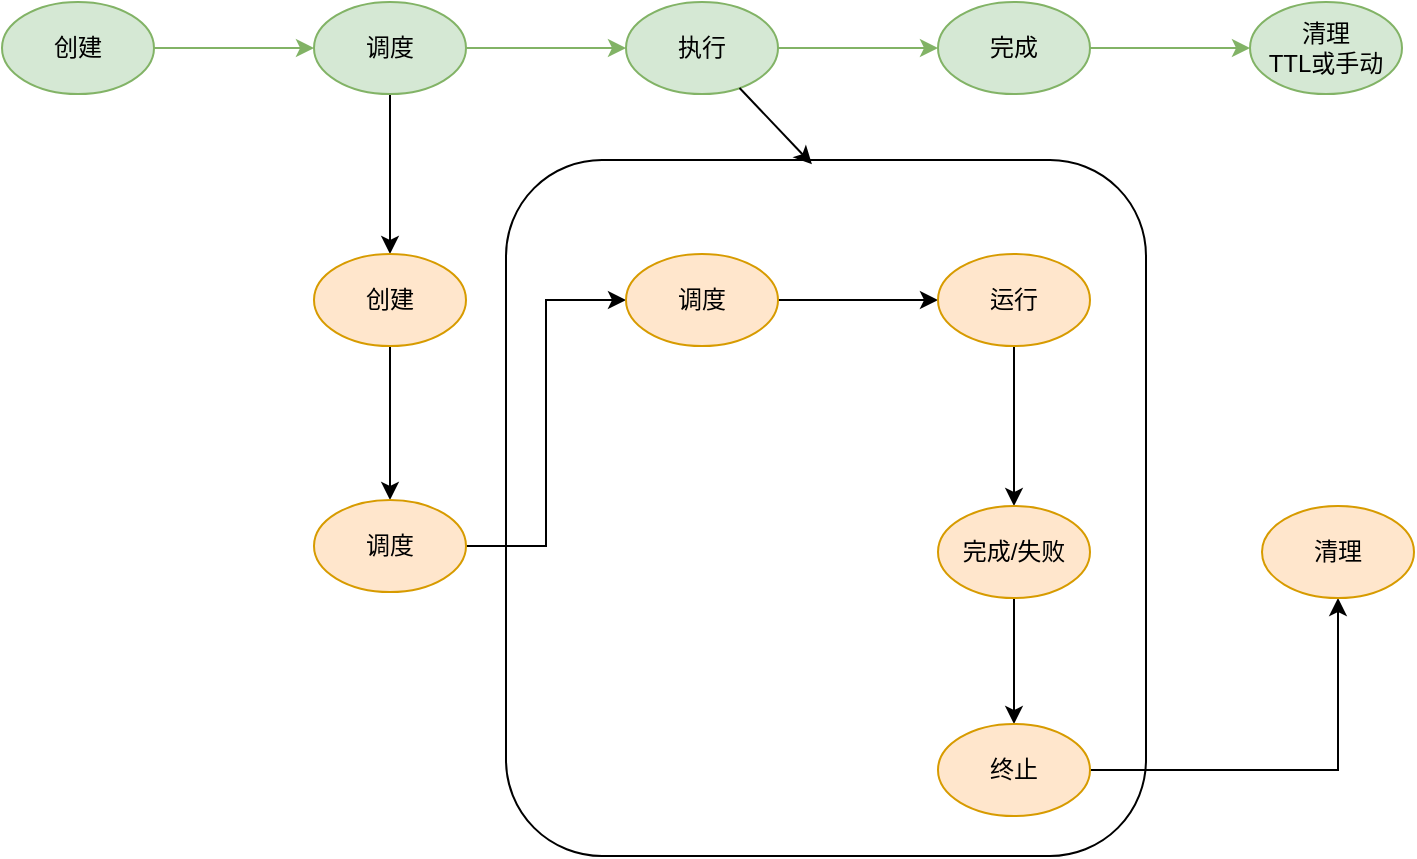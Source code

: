 <mxfile version="24.7.17">
  <diagram name="第 1 页" id="yAxncrbOnhOfg_JR_jwk">
    <mxGraphModel dx="2010" dy="1112" grid="0" gridSize="10" guides="1" tooltips="1" connect="1" arrows="1" fold="1" page="1" pageScale="1" pageWidth="827" pageHeight="1169" math="0" shadow="0">
      <root>
        <mxCell id="0" />
        <mxCell id="1" parent="0" />
        <mxCell id="uuDCJgdGnq6gR4B747zS-31" value="" style="rounded=1;whiteSpace=wrap;html=1;" vertex="1" parent="1">
          <mxGeometry x="310" y="296" width="320" height="348" as="geometry" />
        </mxCell>
        <mxCell id="uuDCJgdGnq6gR4B747zS-3" value="" style="edgeStyle=orthogonalEdgeStyle;rounded=0;orthogonalLoop=1;jettySize=auto;html=1;fillColor=#d5e8d4;strokeColor=#82b366;" edge="1" parent="1" source="uuDCJgdGnq6gR4B747zS-1" target="uuDCJgdGnq6gR4B747zS-2">
          <mxGeometry relative="1" as="geometry" />
        </mxCell>
        <mxCell id="uuDCJgdGnq6gR4B747zS-1" value="创建" style="ellipse;whiteSpace=wrap;html=1;fillColor=#d5e8d4;strokeColor=#82b366;" vertex="1" parent="1">
          <mxGeometry x="58" y="217" width="76" height="46" as="geometry" />
        </mxCell>
        <mxCell id="uuDCJgdGnq6gR4B747zS-5" value="" style="edgeStyle=orthogonalEdgeStyle;rounded=0;orthogonalLoop=1;jettySize=auto;html=1;fillColor=#d5e8d4;strokeColor=#82b366;" edge="1" parent="1" source="uuDCJgdGnq6gR4B747zS-2" target="uuDCJgdGnq6gR4B747zS-4">
          <mxGeometry relative="1" as="geometry" />
        </mxCell>
        <mxCell id="uuDCJgdGnq6gR4B747zS-11" value="" style="edgeStyle=orthogonalEdgeStyle;rounded=0;orthogonalLoop=1;jettySize=auto;html=1;" edge="1" parent="1" source="uuDCJgdGnq6gR4B747zS-2" target="uuDCJgdGnq6gR4B747zS-10">
          <mxGeometry relative="1" as="geometry" />
        </mxCell>
        <mxCell id="uuDCJgdGnq6gR4B747zS-2" value="调度" style="ellipse;whiteSpace=wrap;html=1;fillColor=#d5e8d4;strokeColor=#82b366;" vertex="1" parent="1">
          <mxGeometry x="214" y="217" width="76" height="46" as="geometry" />
        </mxCell>
        <mxCell id="uuDCJgdGnq6gR4B747zS-7" value="" style="edgeStyle=orthogonalEdgeStyle;rounded=0;orthogonalLoop=1;jettySize=auto;html=1;fillColor=#d5e8d4;strokeColor=#82b366;" edge="1" parent="1" source="uuDCJgdGnq6gR4B747zS-4" target="uuDCJgdGnq6gR4B747zS-6">
          <mxGeometry relative="1" as="geometry" />
        </mxCell>
        <mxCell id="uuDCJgdGnq6gR4B747zS-4" value="执行" style="ellipse;whiteSpace=wrap;html=1;fillColor=#d5e8d4;strokeColor=#82b366;" vertex="1" parent="1">
          <mxGeometry x="370" y="217" width="76" height="46" as="geometry" />
        </mxCell>
        <mxCell id="uuDCJgdGnq6gR4B747zS-9" value="" style="edgeStyle=orthogonalEdgeStyle;rounded=0;orthogonalLoop=1;jettySize=auto;html=1;fillColor=#d5e8d4;strokeColor=#82b366;" edge="1" parent="1" source="uuDCJgdGnq6gR4B747zS-6" target="uuDCJgdGnq6gR4B747zS-8">
          <mxGeometry relative="1" as="geometry" />
        </mxCell>
        <mxCell id="uuDCJgdGnq6gR4B747zS-6" value="完成" style="ellipse;whiteSpace=wrap;html=1;fillColor=#d5e8d4;strokeColor=#82b366;" vertex="1" parent="1">
          <mxGeometry x="526" y="217" width="76" height="46" as="geometry" />
        </mxCell>
        <mxCell id="uuDCJgdGnq6gR4B747zS-8" value="清理&lt;div&gt;TTL或手动&lt;/div&gt;" style="ellipse;whiteSpace=wrap;html=1;fillColor=#d5e8d4;strokeColor=#82b366;" vertex="1" parent="1">
          <mxGeometry x="682" y="217" width="76" height="46" as="geometry" />
        </mxCell>
        <mxCell id="uuDCJgdGnq6gR4B747zS-13" value="" style="edgeStyle=orthogonalEdgeStyle;rounded=0;orthogonalLoop=1;jettySize=auto;html=1;" edge="1" parent="1" source="uuDCJgdGnq6gR4B747zS-10" target="uuDCJgdGnq6gR4B747zS-12">
          <mxGeometry relative="1" as="geometry" />
        </mxCell>
        <mxCell id="uuDCJgdGnq6gR4B747zS-10" value="创建" style="ellipse;whiteSpace=wrap;html=1;fillColor=#ffe6cc;strokeColor=#d79b00;" vertex="1" parent="1">
          <mxGeometry x="214" y="343" width="76" height="46" as="geometry" />
        </mxCell>
        <mxCell id="uuDCJgdGnq6gR4B747zS-21" value="" style="edgeStyle=orthogonalEdgeStyle;rounded=0;orthogonalLoop=1;jettySize=auto;html=1;entryX=0;entryY=0.5;entryDx=0;entryDy=0;" edge="1" parent="1" source="uuDCJgdGnq6gR4B747zS-12" target="uuDCJgdGnq6gR4B747zS-20">
          <mxGeometry relative="1" as="geometry" />
        </mxCell>
        <mxCell id="uuDCJgdGnq6gR4B747zS-12" value="调度" style="ellipse;whiteSpace=wrap;html=1;fillColor=#ffe6cc;strokeColor=#d79b00;" vertex="1" parent="1">
          <mxGeometry x="214" y="466" width="76" height="46" as="geometry" />
        </mxCell>
        <mxCell id="uuDCJgdGnq6gR4B747zS-24" value="" style="edgeStyle=orthogonalEdgeStyle;rounded=0;orthogonalLoop=1;jettySize=auto;html=1;" edge="1" parent="1" source="uuDCJgdGnq6gR4B747zS-20" target="uuDCJgdGnq6gR4B747zS-23">
          <mxGeometry relative="1" as="geometry" />
        </mxCell>
        <mxCell id="uuDCJgdGnq6gR4B747zS-20" value="调度" style="ellipse;whiteSpace=wrap;html=1;fillColor=#ffe6cc;strokeColor=#d79b00;" vertex="1" parent="1">
          <mxGeometry x="370" y="343" width="76" height="46" as="geometry" />
        </mxCell>
        <mxCell id="uuDCJgdGnq6gR4B747zS-26" value="" style="edgeStyle=orthogonalEdgeStyle;rounded=0;orthogonalLoop=1;jettySize=auto;html=1;" edge="1" parent="1" source="uuDCJgdGnq6gR4B747zS-23" target="uuDCJgdGnq6gR4B747zS-25">
          <mxGeometry relative="1" as="geometry" />
        </mxCell>
        <mxCell id="uuDCJgdGnq6gR4B747zS-23" value="运行" style="ellipse;whiteSpace=wrap;html=1;fillColor=#ffe6cc;strokeColor=#d79b00;" vertex="1" parent="1">
          <mxGeometry x="526" y="343" width="76" height="46" as="geometry" />
        </mxCell>
        <mxCell id="uuDCJgdGnq6gR4B747zS-28" value="" style="edgeStyle=orthogonalEdgeStyle;rounded=0;orthogonalLoop=1;jettySize=auto;html=1;" edge="1" parent="1" source="uuDCJgdGnq6gR4B747zS-25" target="uuDCJgdGnq6gR4B747zS-27">
          <mxGeometry relative="1" as="geometry" />
        </mxCell>
        <mxCell id="uuDCJgdGnq6gR4B747zS-25" value="完成/失败" style="ellipse;whiteSpace=wrap;html=1;fillColor=#ffe6cc;strokeColor=#d79b00;" vertex="1" parent="1">
          <mxGeometry x="526" y="469" width="76" height="46" as="geometry" />
        </mxCell>
        <mxCell id="uuDCJgdGnq6gR4B747zS-30" value="" style="edgeStyle=orthogonalEdgeStyle;rounded=0;orthogonalLoop=1;jettySize=auto;html=1;" edge="1" parent="1" source="uuDCJgdGnq6gR4B747zS-27" target="uuDCJgdGnq6gR4B747zS-29">
          <mxGeometry relative="1" as="geometry" />
        </mxCell>
        <mxCell id="uuDCJgdGnq6gR4B747zS-27" value="终止" style="ellipse;whiteSpace=wrap;html=1;fillColor=#ffe6cc;strokeColor=#d79b00;" vertex="1" parent="1">
          <mxGeometry x="526" y="578" width="76" height="46" as="geometry" />
        </mxCell>
        <mxCell id="uuDCJgdGnq6gR4B747zS-29" value="清理" style="ellipse;whiteSpace=wrap;html=1;fillColor=#ffe6cc;strokeColor=#d79b00;" vertex="1" parent="1">
          <mxGeometry x="688" y="469" width="76" height="46" as="geometry" />
        </mxCell>
        <mxCell id="uuDCJgdGnq6gR4B747zS-32" style="rounded=0;orthogonalLoop=1;jettySize=auto;html=1;entryX=0.478;entryY=0.006;entryDx=0;entryDy=0;entryPerimeter=0;" edge="1" parent="1" source="uuDCJgdGnq6gR4B747zS-4" target="uuDCJgdGnq6gR4B747zS-31">
          <mxGeometry relative="1" as="geometry" />
        </mxCell>
      </root>
    </mxGraphModel>
  </diagram>
</mxfile>
